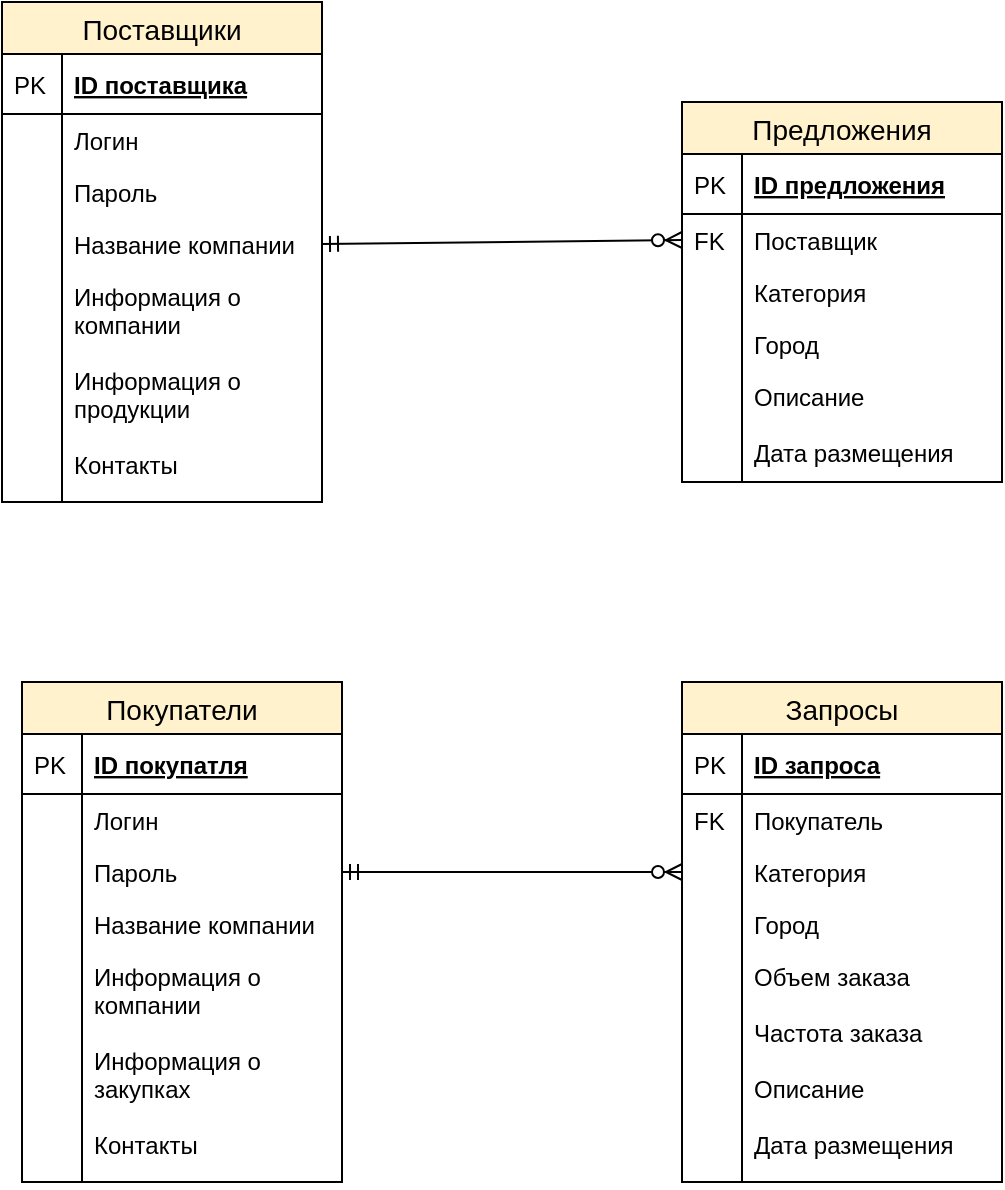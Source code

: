 <mxfile version="12.9.11"><diagram id="GaDWW2jUipic2Kwcmb_4" name="Page-1"><mxGraphModel dx="1070" dy="656" grid="0" gridSize="10" guides="1" tooltips="1" connect="1" arrows="1" fold="1" page="1" pageScale="1" pageWidth="827" pageHeight="1169" math="0" shadow="0"><root><mxCell id="0"/><mxCell id="1" parent="0"/><mxCell id="QRhresBEs3RU9-2dB86m-1" value="Поставщики" style="swimlane;fontStyle=0;childLayout=stackLayout;horizontal=1;startSize=26;horizontalStack=0;resizeParent=1;resizeParentMax=0;resizeLast=0;collapsible=1;marginBottom=0;align=center;fontSize=14;fillColor=#fff2cc;strokeColor=#000000;" vertex="1" parent="1"><mxGeometry x="110" y="100" width="160" height="250" as="geometry"/></mxCell><mxCell id="QRhresBEs3RU9-2dB86m-2" value="ID поставщика" style="shape=partialRectangle;top=0;left=0;right=0;bottom=1;align=left;verticalAlign=middle;fillColor=none;spacingLeft=34;spacingRight=4;overflow=hidden;rotatable=0;points=[[0,0.5],[1,0.5]];portConstraint=eastwest;dropTarget=0;fontStyle=5;fontSize=12;" vertex="1" parent="QRhresBEs3RU9-2dB86m-1"><mxGeometry y="26" width="160" height="30" as="geometry"/></mxCell><mxCell id="QRhresBEs3RU9-2dB86m-3" value="PK" style="shape=partialRectangle;top=0;left=0;bottom=0;fillColor=none;align=left;verticalAlign=middle;spacingLeft=4;spacingRight=4;overflow=hidden;rotatable=0;points=[];portConstraint=eastwest;part=1;fontSize=12;" vertex="1" connectable="0" parent="QRhresBEs3RU9-2dB86m-2"><mxGeometry width="30" height="30" as="geometry"/></mxCell><mxCell id="QRhresBEs3RU9-2dB86m-4" value="Логин" style="shape=partialRectangle;top=0;left=0;right=0;bottom=0;align=left;verticalAlign=top;fillColor=none;spacingLeft=34;spacingRight=4;overflow=hidden;rotatable=0;points=[[0,0.5],[1,0.5]];portConstraint=eastwest;dropTarget=0;fontSize=12;" vertex="1" parent="QRhresBEs3RU9-2dB86m-1"><mxGeometry y="56" width="160" height="26" as="geometry"/></mxCell><mxCell id="QRhresBEs3RU9-2dB86m-5" value="" style="shape=partialRectangle;top=0;left=0;bottom=0;fillColor=none;align=left;verticalAlign=top;spacingLeft=4;spacingRight=4;overflow=hidden;rotatable=0;points=[];portConstraint=eastwest;part=1;fontSize=12;" vertex="1" connectable="0" parent="QRhresBEs3RU9-2dB86m-4"><mxGeometry width="30" height="26" as="geometry"/></mxCell><mxCell id="QRhresBEs3RU9-2dB86m-6" value="Пароль" style="shape=partialRectangle;top=0;left=0;right=0;bottom=0;align=left;verticalAlign=top;fillColor=none;spacingLeft=34;spacingRight=4;overflow=hidden;rotatable=0;points=[[0,0.5],[1,0.5]];portConstraint=eastwest;dropTarget=0;fontSize=12;" vertex="1" parent="QRhresBEs3RU9-2dB86m-1"><mxGeometry y="82" width="160" height="26" as="geometry"/></mxCell><mxCell id="QRhresBEs3RU9-2dB86m-7" value="" style="shape=partialRectangle;top=0;left=0;bottom=0;fillColor=none;align=left;verticalAlign=top;spacingLeft=4;spacingRight=4;overflow=hidden;rotatable=0;points=[];portConstraint=eastwest;part=1;fontSize=12;" vertex="1" connectable="0" parent="QRhresBEs3RU9-2dB86m-6"><mxGeometry width="30" height="26" as="geometry"/></mxCell><mxCell id="QRhresBEs3RU9-2dB86m-8" value="Название компании" style="shape=partialRectangle;top=0;left=0;right=0;bottom=0;align=left;verticalAlign=top;fillColor=none;spacingLeft=34;spacingRight=4;overflow=hidden;rotatable=0;points=[[0,0.5],[1,0.5]];portConstraint=eastwest;dropTarget=0;fontSize=12;" vertex="1" parent="QRhresBEs3RU9-2dB86m-1"><mxGeometry y="108" width="160" height="26" as="geometry"/></mxCell><mxCell id="QRhresBEs3RU9-2dB86m-9" value="" style="shape=partialRectangle;top=0;left=0;bottom=0;fillColor=none;align=left;verticalAlign=top;spacingLeft=4;spacingRight=4;overflow=hidden;rotatable=0;points=[];portConstraint=eastwest;part=1;fontSize=12;" vertex="1" connectable="0" parent="QRhresBEs3RU9-2dB86m-8"><mxGeometry width="30" height="26" as="geometry"/></mxCell><mxCell id="QRhresBEs3RU9-2dB86m-10" value="Информация о &#10;компании&#10;&#10;Информация о &#10;продукции&#10;&#10;Контакты" style="shape=partialRectangle;top=0;left=0;right=0;bottom=0;align=left;verticalAlign=top;fillColor=none;spacingLeft=34;spacingRight=4;overflow=hidden;rotatable=0;points=[[0,0.5],[1,0.5]];portConstraint=eastwest;dropTarget=0;fontSize=12;" vertex="1" parent="QRhresBEs3RU9-2dB86m-1"><mxGeometry y="134" width="160" height="116" as="geometry"/></mxCell><mxCell id="QRhresBEs3RU9-2dB86m-11" value="" style="shape=partialRectangle;top=0;left=0;bottom=0;fillColor=none;align=left;verticalAlign=top;spacingLeft=4;spacingRight=4;overflow=hidden;rotatable=0;points=[];portConstraint=eastwest;part=1;fontSize=12;" vertex="1" connectable="0" parent="QRhresBEs3RU9-2dB86m-10"><mxGeometry width="30" height="116" as="geometry"/></mxCell><mxCell id="QRhresBEs3RU9-2dB86m-12" value="Предложения" style="swimlane;fontStyle=0;childLayout=stackLayout;horizontal=1;startSize=26;horizontalStack=0;resizeParent=1;resizeParentMax=0;resizeLast=0;collapsible=1;marginBottom=0;align=center;fontSize=14;fillColor=#fff2cc;strokeColor=#000000;" vertex="1" parent="1"><mxGeometry x="450" y="150" width="160" height="190" as="geometry"/></mxCell><mxCell id="QRhresBEs3RU9-2dB86m-13" value="ID предложения" style="shape=partialRectangle;top=0;left=0;right=0;bottom=1;align=left;verticalAlign=middle;fillColor=none;spacingLeft=34;spacingRight=4;overflow=hidden;rotatable=0;points=[[0,0.5],[1,0.5]];portConstraint=eastwest;dropTarget=0;fontStyle=5;fontSize=12;" vertex="1" parent="QRhresBEs3RU9-2dB86m-12"><mxGeometry y="26" width="160" height="30" as="geometry"/></mxCell><mxCell id="QRhresBEs3RU9-2dB86m-14" value="PK" style="shape=partialRectangle;top=0;left=0;bottom=0;fillColor=none;align=left;verticalAlign=middle;spacingLeft=4;spacingRight=4;overflow=hidden;rotatable=0;points=[];portConstraint=eastwest;part=1;fontSize=12;" vertex="1" connectable="0" parent="QRhresBEs3RU9-2dB86m-13"><mxGeometry width="30" height="30" as="geometry"/></mxCell><mxCell id="QRhresBEs3RU9-2dB86m-15" value="Поставщик" style="shape=partialRectangle;top=0;left=0;right=0;bottom=0;align=left;verticalAlign=top;fillColor=none;spacingLeft=34;spacingRight=4;overflow=hidden;rotatable=0;points=[[0,0.5],[1,0.5]];portConstraint=eastwest;dropTarget=0;fontSize=12;" vertex="1" parent="QRhresBEs3RU9-2dB86m-12"><mxGeometry y="56" width="160" height="26" as="geometry"/></mxCell><mxCell id="QRhresBEs3RU9-2dB86m-16" value="FK" style="shape=partialRectangle;top=0;left=0;bottom=0;fillColor=none;align=left;verticalAlign=top;spacingLeft=4;spacingRight=4;overflow=hidden;rotatable=0;points=[];portConstraint=eastwest;part=1;fontSize=12;" vertex="1" connectable="0" parent="QRhresBEs3RU9-2dB86m-15"><mxGeometry width="30" height="26" as="geometry"/></mxCell><mxCell id="QRhresBEs3RU9-2dB86m-17" value="Категория" style="shape=partialRectangle;top=0;left=0;right=0;bottom=0;align=left;verticalAlign=top;fillColor=none;spacingLeft=34;spacingRight=4;overflow=hidden;rotatable=0;points=[[0,0.5],[1,0.5]];portConstraint=eastwest;dropTarget=0;fontSize=12;" vertex="1" parent="QRhresBEs3RU9-2dB86m-12"><mxGeometry y="82" width="160" height="26" as="geometry"/></mxCell><mxCell id="QRhresBEs3RU9-2dB86m-18" value="" style="shape=partialRectangle;top=0;left=0;bottom=0;fillColor=none;align=left;verticalAlign=top;spacingLeft=4;spacingRight=4;overflow=hidden;rotatable=0;points=[];portConstraint=eastwest;part=1;fontSize=12;" vertex="1" connectable="0" parent="QRhresBEs3RU9-2dB86m-17"><mxGeometry width="30" height="26" as="geometry"/></mxCell><mxCell id="QRhresBEs3RU9-2dB86m-19" value="Город" style="shape=partialRectangle;top=0;left=0;right=0;bottom=0;align=left;verticalAlign=top;fillColor=none;spacingLeft=34;spacingRight=4;overflow=hidden;rotatable=0;points=[[0,0.5],[1,0.5]];portConstraint=eastwest;dropTarget=0;fontSize=12;" vertex="1" parent="QRhresBEs3RU9-2dB86m-12"><mxGeometry y="108" width="160" height="26" as="geometry"/></mxCell><mxCell id="QRhresBEs3RU9-2dB86m-20" value="" style="shape=partialRectangle;top=0;left=0;bottom=0;fillColor=none;align=left;verticalAlign=top;spacingLeft=4;spacingRight=4;overflow=hidden;rotatable=0;points=[];portConstraint=eastwest;part=1;fontSize=12;" vertex="1" connectable="0" parent="QRhresBEs3RU9-2dB86m-19"><mxGeometry width="30" height="26" as="geometry"/></mxCell><mxCell id="QRhresBEs3RU9-2dB86m-21" value="Описание&#10;&#10;Дата размещения&#10;" style="shape=partialRectangle;top=0;left=0;right=0;bottom=0;align=left;verticalAlign=top;fillColor=none;spacingLeft=34;spacingRight=4;overflow=hidden;rotatable=0;points=[[0,0.5],[1,0.5]];portConstraint=eastwest;dropTarget=0;fontSize=12;" vertex="1" parent="QRhresBEs3RU9-2dB86m-12"><mxGeometry y="134" width="160" height="56" as="geometry"/></mxCell><mxCell id="QRhresBEs3RU9-2dB86m-22" value="" style="shape=partialRectangle;top=0;left=0;bottom=0;fillColor=none;align=left;verticalAlign=top;spacingLeft=4;spacingRight=4;overflow=hidden;rotatable=0;points=[];portConstraint=eastwest;part=1;fontSize=12;" vertex="1" connectable="0" parent="QRhresBEs3RU9-2dB86m-21"><mxGeometry width="30" height="56" as="geometry"/></mxCell><mxCell id="QRhresBEs3RU9-2dB86m-23" value="Запросы" style="swimlane;fontStyle=0;childLayout=stackLayout;horizontal=1;startSize=26;horizontalStack=0;resizeParent=1;resizeParentMax=0;resizeLast=0;collapsible=1;marginBottom=0;align=center;fontSize=14;fillColor=#fff2cc;strokeColor=#000000;" vertex="1" parent="1"><mxGeometry x="450" y="440" width="160" height="250" as="geometry"/></mxCell><mxCell id="QRhresBEs3RU9-2dB86m-24" value="ID запроса" style="shape=partialRectangle;top=0;left=0;right=0;bottom=1;align=left;verticalAlign=middle;fillColor=none;spacingLeft=34;spacingRight=4;overflow=hidden;rotatable=0;points=[[0,0.5],[1,0.5]];portConstraint=eastwest;dropTarget=0;fontStyle=5;fontSize=12;" vertex="1" parent="QRhresBEs3RU9-2dB86m-23"><mxGeometry y="26" width="160" height="30" as="geometry"/></mxCell><mxCell id="QRhresBEs3RU9-2dB86m-25" value="PK" style="shape=partialRectangle;top=0;left=0;bottom=0;fillColor=none;align=left;verticalAlign=middle;spacingLeft=4;spacingRight=4;overflow=hidden;rotatable=0;points=[];portConstraint=eastwest;part=1;fontSize=12;" vertex="1" connectable="0" parent="QRhresBEs3RU9-2dB86m-24"><mxGeometry width="30" height="30" as="geometry"/></mxCell><mxCell id="QRhresBEs3RU9-2dB86m-26" value="Покупатель" style="shape=partialRectangle;top=0;left=0;right=0;bottom=0;align=left;verticalAlign=top;fillColor=none;spacingLeft=34;spacingRight=4;overflow=hidden;rotatable=0;points=[[0,0.5],[1,0.5]];portConstraint=eastwest;dropTarget=0;fontSize=12;" vertex="1" parent="QRhresBEs3RU9-2dB86m-23"><mxGeometry y="56" width="160" height="26" as="geometry"/></mxCell><mxCell id="QRhresBEs3RU9-2dB86m-27" value="FK" style="shape=partialRectangle;top=0;left=0;bottom=0;fillColor=none;align=left;verticalAlign=top;spacingLeft=4;spacingRight=4;overflow=hidden;rotatable=0;points=[];portConstraint=eastwest;part=1;fontSize=12;" vertex="1" connectable="0" parent="QRhresBEs3RU9-2dB86m-26"><mxGeometry width="30" height="26" as="geometry"/></mxCell><mxCell id="QRhresBEs3RU9-2dB86m-28" value="Категория" style="shape=partialRectangle;top=0;left=0;right=0;bottom=0;align=left;verticalAlign=top;fillColor=none;spacingLeft=34;spacingRight=4;overflow=hidden;rotatable=0;points=[[0,0.5],[1,0.5]];portConstraint=eastwest;dropTarget=0;fontSize=12;" vertex="1" parent="QRhresBEs3RU9-2dB86m-23"><mxGeometry y="82" width="160" height="26" as="geometry"/></mxCell><mxCell id="QRhresBEs3RU9-2dB86m-29" value="" style="shape=partialRectangle;top=0;left=0;bottom=0;fillColor=none;align=left;verticalAlign=top;spacingLeft=4;spacingRight=4;overflow=hidden;rotatable=0;points=[];portConstraint=eastwest;part=1;fontSize=12;" vertex="1" connectable="0" parent="QRhresBEs3RU9-2dB86m-28"><mxGeometry width="30" height="26" as="geometry"/></mxCell><mxCell id="QRhresBEs3RU9-2dB86m-30" value="Город" style="shape=partialRectangle;top=0;left=0;right=0;bottom=0;align=left;verticalAlign=top;fillColor=none;spacingLeft=34;spacingRight=4;overflow=hidden;rotatable=0;points=[[0,0.5],[1,0.5]];portConstraint=eastwest;dropTarget=0;fontSize=12;" vertex="1" parent="QRhresBEs3RU9-2dB86m-23"><mxGeometry y="108" width="160" height="26" as="geometry"/></mxCell><mxCell id="QRhresBEs3RU9-2dB86m-31" value="" style="shape=partialRectangle;top=0;left=0;bottom=0;fillColor=none;align=left;verticalAlign=top;spacingLeft=4;spacingRight=4;overflow=hidden;rotatable=0;points=[];portConstraint=eastwest;part=1;fontSize=12;" vertex="1" connectable="0" parent="QRhresBEs3RU9-2dB86m-30"><mxGeometry width="30" height="26" as="geometry"/></mxCell><mxCell id="QRhresBEs3RU9-2dB86m-32" value="Объем заказа&#10;&#10;Частота заказа&#10;&#10;Описание&#10;&#10;Дата размещения" style="shape=partialRectangle;top=0;left=0;right=0;bottom=0;align=left;verticalAlign=top;fillColor=none;spacingLeft=34;spacingRight=4;overflow=hidden;rotatable=0;points=[[0,0.5],[1,0.5]];portConstraint=eastwest;dropTarget=0;fontSize=12;" vertex="1" parent="QRhresBEs3RU9-2dB86m-23"><mxGeometry y="134" width="160" height="116" as="geometry"/></mxCell><mxCell id="QRhresBEs3RU9-2dB86m-33" value="" style="shape=partialRectangle;top=0;left=0;bottom=0;fillColor=none;align=left;verticalAlign=top;spacingLeft=4;spacingRight=4;overflow=hidden;rotatable=0;points=[];portConstraint=eastwest;part=1;fontSize=12;" vertex="1" connectable="0" parent="QRhresBEs3RU9-2dB86m-32"><mxGeometry width="30" height="116" as="geometry"/></mxCell><mxCell id="QRhresBEs3RU9-2dB86m-34" value="Покупатели" style="swimlane;fontStyle=0;childLayout=stackLayout;horizontal=1;startSize=26;horizontalStack=0;resizeParent=1;resizeParentMax=0;resizeLast=0;collapsible=1;marginBottom=0;align=center;fontSize=14;fillColor=#fff2cc;strokeColor=#000000;" vertex="1" parent="1"><mxGeometry x="120" y="440" width="160" height="250" as="geometry"/></mxCell><mxCell id="QRhresBEs3RU9-2dB86m-35" value="ID покупатля" style="shape=partialRectangle;top=0;left=0;right=0;bottom=1;align=left;verticalAlign=middle;fillColor=none;spacingLeft=34;spacingRight=4;overflow=hidden;rotatable=0;points=[[0,0.5],[1,0.5]];portConstraint=eastwest;dropTarget=0;fontStyle=5;fontSize=12;" vertex="1" parent="QRhresBEs3RU9-2dB86m-34"><mxGeometry y="26" width="160" height="30" as="geometry"/></mxCell><mxCell id="QRhresBEs3RU9-2dB86m-36" value="PK" style="shape=partialRectangle;top=0;left=0;bottom=0;fillColor=none;align=left;verticalAlign=middle;spacingLeft=4;spacingRight=4;overflow=hidden;rotatable=0;points=[];portConstraint=eastwest;part=1;fontSize=12;" vertex="1" connectable="0" parent="QRhresBEs3RU9-2dB86m-35"><mxGeometry width="30" height="30" as="geometry"/></mxCell><mxCell id="QRhresBEs3RU9-2dB86m-37" value="Логин" style="shape=partialRectangle;top=0;left=0;right=0;bottom=0;align=left;verticalAlign=top;fillColor=none;spacingLeft=34;spacingRight=4;overflow=hidden;rotatable=0;points=[[0,0.5],[1,0.5]];portConstraint=eastwest;dropTarget=0;fontSize=12;" vertex="1" parent="QRhresBEs3RU9-2dB86m-34"><mxGeometry y="56" width="160" height="26" as="geometry"/></mxCell><mxCell id="QRhresBEs3RU9-2dB86m-38" value="" style="shape=partialRectangle;top=0;left=0;bottom=0;fillColor=none;align=left;verticalAlign=top;spacingLeft=4;spacingRight=4;overflow=hidden;rotatable=0;points=[];portConstraint=eastwest;part=1;fontSize=12;" vertex="1" connectable="0" parent="QRhresBEs3RU9-2dB86m-37"><mxGeometry width="30" height="26" as="geometry"/></mxCell><mxCell id="QRhresBEs3RU9-2dB86m-39" value="Пароль" style="shape=partialRectangle;top=0;left=0;right=0;bottom=0;align=left;verticalAlign=top;fillColor=none;spacingLeft=34;spacingRight=4;overflow=hidden;rotatable=0;points=[[0,0.5],[1,0.5]];portConstraint=eastwest;dropTarget=0;fontSize=12;" vertex="1" parent="QRhresBEs3RU9-2dB86m-34"><mxGeometry y="82" width="160" height="26" as="geometry"/></mxCell><mxCell id="QRhresBEs3RU9-2dB86m-40" value="" style="shape=partialRectangle;top=0;left=0;bottom=0;fillColor=none;align=left;verticalAlign=top;spacingLeft=4;spacingRight=4;overflow=hidden;rotatable=0;points=[];portConstraint=eastwest;part=1;fontSize=12;" vertex="1" connectable="0" parent="QRhresBEs3RU9-2dB86m-39"><mxGeometry width="30" height="26" as="geometry"/></mxCell><mxCell id="QRhresBEs3RU9-2dB86m-41" value="Название компании" style="shape=partialRectangle;top=0;left=0;right=0;bottom=0;align=left;verticalAlign=top;fillColor=none;spacingLeft=34;spacingRight=4;overflow=hidden;rotatable=0;points=[[0,0.5],[1,0.5]];portConstraint=eastwest;dropTarget=0;fontSize=12;" vertex="1" parent="QRhresBEs3RU9-2dB86m-34"><mxGeometry y="108" width="160" height="26" as="geometry"/></mxCell><mxCell id="QRhresBEs3RU9-2dB86m-42" value="" style="shape=partialRectangle;top=0;left=0;bottom=0;fillColor=none;align=left;verticalAlign=top;spacingLeft=4;spacingRight=4;overflow=hidden;rotatable=0;points=[];portConstraint=eastwest;part=1;fontSize=12;" vertex="1" connectable="0" parent="QRhresBEs3RU9-2dB86m-41"><mxGeometry width="30" height="26" as="geometry"/></mxCell><mxCell id="QRhresBEs3RU9-2dB86m-43" value="Информация о &#10;компании&#10;&#10;Информация о &#10;закупках&#10;&#10;Контакты" style="shape=partialRectangle;top=0;left=0;right=0;bottom=0;align=left;verticalAlign=top;fillColor=none;spacingLeft=34;spacingRight=4;overflow=hidden;rotatable=0;points=[[0,0.5],[1,0.5]];portConstraint=eastwest;dropTarget=0;fontSize=12;" vertex="1" parent="QRhresBEs3RU9-2dB86m-34"><mxGeometry y="134" width="160" height="116" as="geometry"/></mxCell><mxCell id="QRhresBEs3RU9-2dB86m-44" value="" style="shape=partialRectangle;top=0;left=0;bottom=0;fillColor=none;align=left;verticalAlign=top;spacingLeft=4;spacingRight=4;overflow=hidden;rotatable=0;points=[];portConstraint=eastwest;part=1;fontSize=12;" vertex="1" connectable="0" parent="QRhresBEs3RU9-2dB86m-43"><mxGeometry width="30" height="116" as="geometry"/></mxCell><mxCell id="QRhresBEs3RU9-2dB86m-45" value="" style="fontSize=12;html=1;endArrow=ERzeroToMany;startArrow=ERmandOne;rounded=0;entryX=0;entryY=0.5;entryDx=0;entryDy=0;exitX=1;exitY=0.5;exitDx=0;exitDy=0;" edge="1" parent="1" source="QRhresBEs3RU9-2dB86m-8" target="QRhresBEs3RU9-2dB86m-15"><mxGeometry width="100" height="100" relative="1" as="geometry"><mxPoint x="270" y="200" as="sourcePoint"/><mxPoint x="360" y="170" as="targetPoint"/></mxGeometry></mxCell><mxCell id="QRhresBEs3RU9-2dB86m-46" value="" style="fontSize=12;html=1;endArrow=ERzeroToMany;startArrow=ERmandOne;rounded=0;entryX=0;entryY=0.5;entryDx=0;entryDy=0;" edge="1" parent="1" target="QRhresBEs3RU9-2dB86m-28"><mxGeometry width="100" height="100" relative="1" as="geometry"><mxPoint x="280" y="535" as="sourcePoint"/><mxPoint x="400" y="542" as="targetPoint"/></mxGeometry></mxCell></root></mxGraphModel></diagram></mxfile>